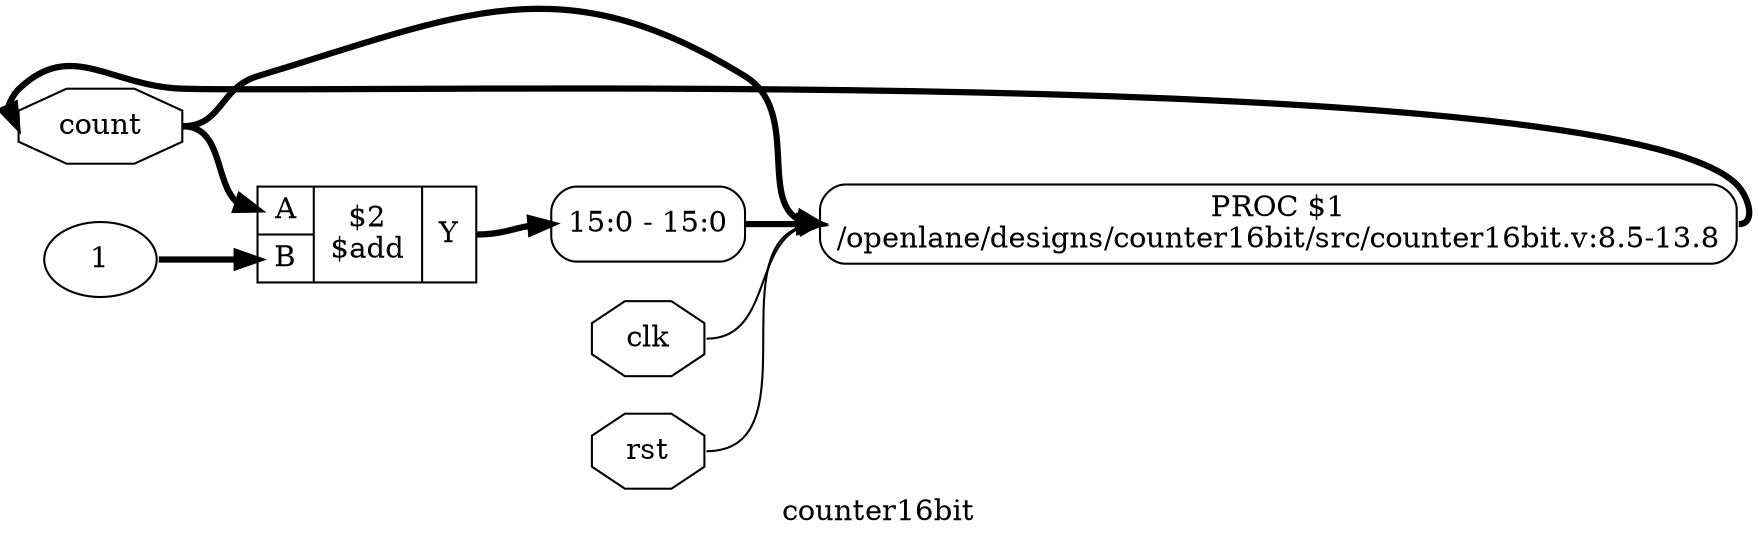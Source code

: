 digraph "counter16bit" {
label="counter16bit";
rankdir="LR";
remincross=true;
n3 [ shape=octagon, label="count", color="black", fontcolor="black" ];
n4 [ shape=octagon, label="rst", color="black", fontcolor="black" ];
n5 [ shape=octagon, label="clk", color="black", fontcolor="black" ];
v0 [ label="1" ];
c9 [ shape=record, label="{{<p6> A|<p7> B}|$2\n$add|{<p8> Y}}",  ];
x2 [ shape=record, style=rounded, label="<s0> 15:0 - 15:0 ", color="black", fontcolor="black" ];
p1 [shape=box, style=rounded, label="PROC $1\n/openlane/designs/counter16bit/src/counter16bit.v:8.5-13.8", ];
c9:p8:e -> x2:s0:w [color="black", fontcolor="black", style="setlinewidth(3)", label=""];
p1:e -> n3:w [color="black", fontcolor="black", style="setlinewidth(3)", label=""];
n3:e -> c9:p6:w [color="black", fontcolor="black", style="setlinewidth(3)", label=""];
n3:e -> p1:w [color="black", fontcolor="black", style="setlinewidth(3)", label=""];
n4:e -> p1:w [color="black", fontcolor="black", label=""];
n5:e -> p1:w [color="black", fontcolor="black", label=""];
v0:e -> c9:p7:w [color="black", fontcolor="black", style="setlinewidth(3)", label=""];
x2:e -> p1:w [color="black", fontcolor="black", style="setlinewidth(3)", label=""];
}
